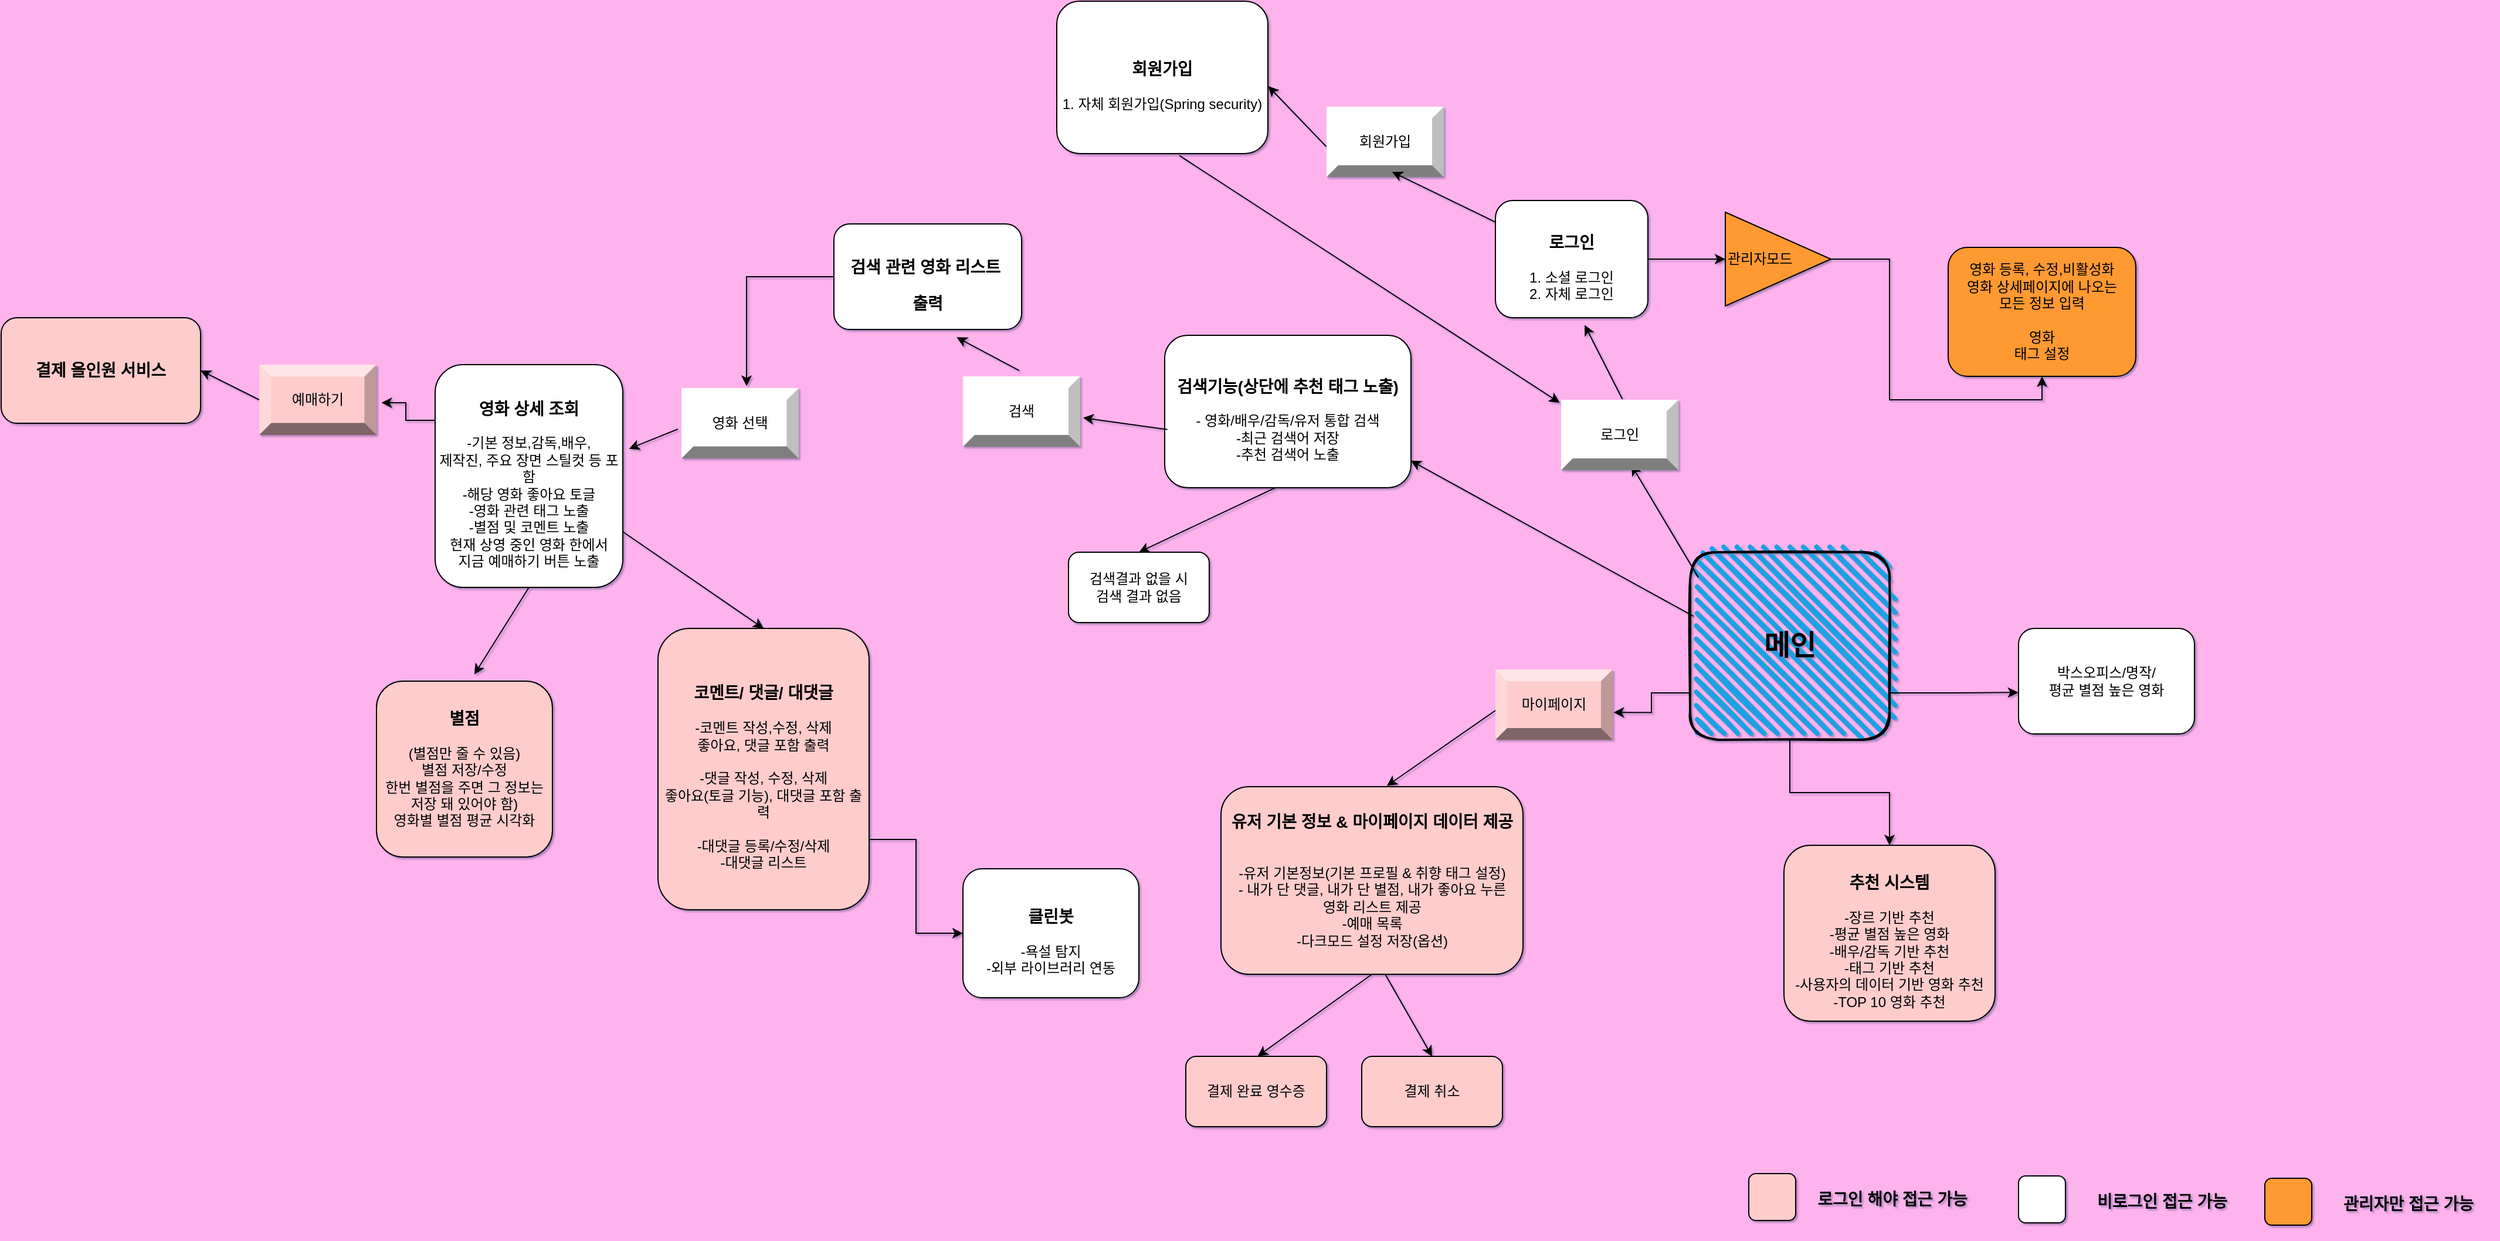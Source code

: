 <mxfile version="27.1.6">
  <diagram name="페이지-1" id="LvskHL0l8MYuoYU3aJJq">
    <mxGraphModel dx="2958" dy="857" grid="1" gridSize="10" guides="1" tooltips="1" connect="1" arrows="1" fold="1" page="1" pageScale="1" pageWidth="827" pageHeight="1169" background="#FFB3ED" math="0" shadow="1">
      <root>
        <mxCell id="0" />
        <mxCell id="1" parent="0" />
        <mxCell id="pDhgToD4BfEeac_xiC6f-8" value="" style="endArrow=classic;html=1;rounded=0;entryX=0.5;entryY=0;entryDx=0;entryDy=0;" edge="1" parent="1" target="pDhgToD4BfEeac_xiC6f-9">
          <mxGeometry width="50" height="50" relative="1" as="geometry">
            <mxPoint x="-263" y="490" as="sourcePoint" />
            <mxPoint x="-360" y="550" as="targetPoint" />
          </mxGeometry>
        </mxCell>
        <mxCell id="m5MV5VX6WgENKe0_gjv--46" value="" style="endArrow=classic;html=1;rounded=0;entryX=-0.012;entryY=0.042;entryDx=0;entryDy=0;entryPerimeter=0;exitX=0.581;exitY=1.013;exitDx=0;exitDy=0;exitPerimeter=0;" parent="1" source="m5MV5VX6WgENKe0_gjv--9" target="m5MV5VX6WgENKe0_gjv--7" edge="1">
          <mxGeometry width="50" height="50" relative="1" as="geometry">
            <mxPoint x="-350" y="300" as="sourcePoint" />
            <mxPoint x="-300" y="250" as="targetPoint" />
          </mxGeometry>
        </mxCell>
        <mxCell id="G79Pr9Nb0tBNP9RUXyT_-3" value="&lt;h3&gt;&lt;font&gt;로그인&lt;br&gt;&lt;/font&gt;&lt;/h3&gt;&lt;div&gt;&lt;span style=&quot;background-color: transparent; color: light-dark(rgb(0, 0, 0), rgb(255, 255, 255));&quot;&gt;1. 소셜 로그인&lt;/span&gt;&lt;/div&gt;&lt;div&gt;2. 자체 로그인&lt;/div&gt;" style="rounded=1;whiteSpace=wrap;html=1;" parent="1" vertex="1">
          <mxGeometry x="-86" y="250" width="130" height="100" as="geometry" />
        </mxCell>
        <mxCell id="G79Pr9Nb0tBNP9RUXyT_-9" value="&lt;h3&gt;&lt;font&gt;검색기능(상단에 추천 태그 노출)&lt;/font&gt;&lt;/h3&gt;&lt;div&gt;- 영화/배우/감독/유저 통합 검색&lt;/div&gt;&lt;div&gt;-최근 검색어 저장&lt;/div&gt;&lt;div&gt;-추천 검색어 노출&lt;/div&gt;" style="rounded=1;whiteSpace=wrap;html=1;" parent="1" vertex="1">
          <mxGeometry x="-368" y="365" width="210" height="130" as="geometry" />
        </mxCell>
        <mxCell id="G79Pr9Nb0tBNP9RUXyT_-11" value="&lt;h3&gt;&lt;font&gt;별점&lt;/font&gt;&lt;/h3&gt;&lt;div&gt;&lt;font&gt;(별점만 줄 수 있음)&lt;/font&gt;&lt;/div&gt;&lt;div&gt;별점 저장/수정&lt;/div&gt;&lt;div&gt;한번 별점을 주면 그 정보는 저장 돼 있어야 함)&lt;/div&gt;&lt;div&gt;영화별 별점 평균 시각화&lt;/div&gt;&lt;div&gt;&lt;br&gt;&lt;/div&gt;" style="rounded=1;whiteSpace=wrap;html=1;fillColor=#FFCCCC;" parent="1" vertex="1">
          <mxGeometry x="-1040" y="660" width="150" height="150" as="geometry" />
        </mxCell>
        <mxCell id="G79Pr9Nb0tBNP9RUXyT_-12" value="&lt;h3&gt;&lt;font&gt;추천 시스템&lt;/font&gt;&lt;/h3&gt;&lt;div&gt;-장르 기반 추천&lt;/div&gt;&lt;div&gt;-평균 별점 높은 영화&lt;/div&gt;&lt;div&gt;-배우/감독 기반 추천&lt;/div&gt;&lt;div&gt;&lt;font&gt;-태그 기반 추천&lt;/font&gt;&lt;/div&gt;&lt;div&gt;&lt;font&gt;-사용자의 데이터 기반 영화 추천&lt;/font&gt;&lt;/div&gt;&lt;div&gt;-TOP 10 영화 추천&lt;/div&gt;" style="rounded=1;whiteSpace=wrap;html=1;fillColor=#FFCCCC;" parent="1" vertex="1">
          <mxGeometry x="160" y="800" width="180" height="150" as="geometry" />
        </mxCell>
        <mxCell id="G79Pr9Nb0tBNP9RUXyT_-13" value="&lt;h3&gt;&lt;font&gt;클린봇&lt;/font&gt;&lt;/h3&gt;&lt;div&gt;-욕설 탐지&lt;/div&gt;&lt;div&gt;-외부 라이브러리 연동&lt;/div&gt;" style="rounded=1;whiteSpace=wrap;html=1;" parent="1" vertex="1">
          <mxGeometry x="-540" y="820" width="150" height="110" as="geometry" />
        </mxCell>
        <mxCell id="m5MV5VX6WgENKe0_gjv--43" style="edgeStyle=orthogonalEdgeStyle;rounded=0;orthogonalLoop=1;jettySize=auto;html=1;exitX=0.5;exitY=1;exitDx=0;exitDy=0;entryX=0.5;entryY=0;entryDx=0;entryDy=0;" parent="1" source="G79Pr9Nb0tBNP9RUXyT_-14" target="G79Pr9Nb0tBNP9RUXyT_-12" edge="1">
          <mxGeometry relative="1" as="geometry" />
        </mxCell>
        <mxCell id="G79Pr9Nb0tBNP9RUXyT_-14" value="&lt;h1&gt;메인&lt;/h1&gt;" style="rounded=1;whiteSpace=wrap;html=1;strokeWidth=2;fillWeight=4;hachureGap=8;hachureAngle=45;fillColor=#1ba1e2;sketch=1;" parent="1" vertex="1">
          <mxGeometry x="80" y="550" width="170" height="160" as="geometry" />
        </mxCell>
        <mxCell id="G79Pr9Nb0tBNP9RUXyT_-15" value="" style="endArrow=classic;html=1;rounded=0;exitX=0.041;exitY=0.134;exitDx=0;exitDy=0;exitPerimeter=0;entryX=0.599;entryY=0.928;entryDx=0;entryDy=0;entryPerimeter=0;" parent="1" source="G79Pr9Nb0tBNP9RUXyT_-14" target="m5MV5VX6WgENKe0_gjv--7" edge="1">
          <mxGeometry width="50" height="50" relative="1" as="geometry">
            <mxPoint x="-40" y="490" as="sourcePoint" />
            <mxPoint x="50" y="480" as="targetPoint" />
          </mxGeometry>
        </mxCell>
        <mxCell id="G79Pr9Nb0tBNP9RUXyT_-16" value="" style="endArrow=classic;html=1;rounded=0;entryX=0.999;entryY=0.822;entryDx=0;entryDy=0;entryPerimeter=0;exitX=0.018;exitY=0.342;exitDx=0;exitDy=0;exitPerimeter=0;" parent="1" source="G79Pr9Nb0tBNP9RUXyT_-14" target="G79Pr9Nb0tBNP9RUXyT_-9" edge="1">
          <mxGeometry width="50" height="50" relative="1" as="geometry">
            <mxPoint x="10" y="600" as="sourcePoint" />
            <mxPoint x="60" y="550" as="targetPoint" />
          </mxGeometry>
        </mxCell>
        <mxCell id="G79Pr9Nb0tBNP9RUXyT_-17" value="영화 등록, 수정,비활성화&lt;br&gt;영화 상세페이지에 나오는&lt;div&gt;모든 정보 입력&lt;/div&gt;&lt;div&gt;&lt;br&gt;&lt;/div&gt;&lt;div&gt;영화&lt;div&gt;태그 설정&lt;/div&gt;&lt;/div&gt;" style="rounded=1;whiteSpace=wrap;html=1;fillColor=#FF9933;" parent="1" vertex="1">
          <mxGeometry x="300" y="290" width="160" height="110" as="geometry" />
        </mxCell>
        <mxCell id="m5MV5VX6WgENKe0_gjv--1" value="&lt;h3&gt;영화 상세 조회&lt;/h3&gt;&lt;div&gt;-기본 정보,감독,배우,&lt;/div&gt;&lt;div&gt;제작진, 주요 장면 스틸컷 등 포함&lt;/div&gt;&lt;div&gt;-해당 영화 좋아요 토글&lt;/div&gt;&lt;div&gt;-영화 관련 태그 노출&lt;/div&gt;&lt;div&gt;-별점 및 코멘트 노출&lt;/div&gt;&lt;div&gt;현재 상영 중인 영화 한에서&lt;/div&gt;&lt;div&gt;지금 예매하기 버튼 노출&lt;/div&gt;" style="rounded=1;whiteSpace=wrap;html=1;" parent="1" vertex="1">
          <mxGeometry x="-990" y="390" width="160" height="190" as="geometry" />
        </mxCell>
        <mxCell id="m5MV5VX6WgENKe0_gjv--3" value="박스오피스/명작/&lt;div&gt;평균 별점 높은 영화&lt;/div&gt;" style="rounded=1;whiteSpace=wrap;html=1;" parent="1" vertex="1">
          <mxGeometry x="360" y="615" width="150" height="90" as="geometry" />
        </mxCell>
        <mxCell id="m5MV5VX6WgENKe0_gjv--42" style="edgeStyle=orthogonalEdgeStyle;rounded=0;orthogonalLoop=1;jettySize=auto;html=1;exitX=1;exitY=0.75;exitDx=0;exitDy=0;entryX=0;entryY=0.5;entryDx=0;entryDy=0;" parent="1" source="m5MV5VX6WgENKe0_gjv--4" target="G79Pr9Nb0tBNP9RUXyT_-13" edge="1">
          <mxGeometry relative="1" as="geometry" />
        </mxCell>
        <mxCell id="m5MV5VX6WgENKe0_gjv--4" value="&lt;h3&gt;코멘트/ 댓글/ 대댓글&lt;/h3&gt;&lt;div&gt;-코멘트 작성,&lt;span style=&quot;background-color: transparent; color: light-dark(rgb(0, 0, 0), rgb(255, 255, 255));&quot;&gt;수정, 삭제&lt;/span&gt;&lt;/div&gt;&lt;div&gt;좋아요, 댓글 포함 출력&lt;/div&gt;&lt;div&gt;&lt;br&gt;&lt;/div&gt;&lt;div&gt;-댓글 작성, 수정, 삭제&lt;/div&gt;&lt;div&gt;&lt;span style=&quot;background-color: transparent; color: light-dark(rgb(0, 0, 0), rgb(255, 255, 255));&quot;&gt;좋아요(토글 기능)&lt;/span&gt;, 대댓글 포함 출력&lt;/div&gt;&lt;div&gt;&lt;br&gt;&lt;/div&gt;&lt;div&gt;-대댓글 등록/수정/삭제&lt;/div&gt;&lt;div&gt;-대댓글 리스트&lt;/div&gt;" style="rounded=1;whiteSpace=wrap;html=1;fillColor=#FFCCCC;" parent="1" vertex="1">
          <mxGeometry x="-800" y="615" width="180" height="240" as="geometry" />
        </mxCell>
        <mxCell id="m5MV5VX6WgENKe0_gjv--5" value="&lt;h3&gt;유저 기본 정보 &amp;amp; 마이페이지 데이터 제공&lt;/h3&gt;&lt;div&gt;&lt;br&gt;&lt;/div&gt;&lt;div&gt;-유저 기본정보(기본 프로필 &amp;amp; 취향 태그 설정)&lt;/div&gt;&lt;div&gt;- 내가 단 댓글, 내가 단 별점, 내가 좋아요 누른&lt;/div&gt;&lt;div&gt;영화 리스트 제공&lt;/div&gt;&lt;div&gt;-예매 목록&lt;/div&gt;&lt;div&gt;-다크모드 설정 저장(옵션)&lt;/div&gt;&lt;div&gt;&lt;br&gt;&lt;/div&gt;" style="rounded=1;whiteSpace=wrap;html=1;fillColor=#FFCCCC;" parent="1" vertex="1">
          <mxGeometry x="-320" y="750" width="257.5" height="160" as="geometry" />
        </mxCell>
        <mxCell id="m5MV5VX6WgENKe0_gjv--6" value="&lt;h3&gt;결제 올인원 서비스&lt;/h3&gt;" style="rounded=1;whiteSpace=wrap;html=1;fillColor=#FFCCCC;" parent="1" vertex="1">
          <mxGeometry x="-1360" y="350" width="170" height="90" as="geometry" />
        </mxCell>
        <mxCell id="m5MV5VX6WgENKe0_gjv--7" value="로그인" style="labelPosition=center;verticalLabelPosition=middle;align=center;html=1;shape=mxgraph.basic.shaded_button;dx=10;fillColor=#FFFFFF;strokeColor=none;whiteSpace=wrap;" parent="1" vertex="1">
          <mxGeometry x="-30" y="420" width="100" height="60" as="geometry" />
        </mxCell>
        <mxCell id="m5MV5VX6WgENKe0_gjv--8" value="" style="endArrow=classic;html=1;rounded=0;exitX=0.522;exitY=-0.011;exitDx=0;exitDy=0;exitPerimeter=0;entryX=0.585;entryY=1.062;entryDx=0;entryDy=0;entryPerimeter=0;" parent="1" source="m5MV5VX6WgENKe0_gjv--7" target="G79Pr9Nb0tBNP9RUXyT_-3" edge="1">
          <mxGeometry width="50" height="50" relative="1" as="geometry">
            <mxPoint x="-110" y="550" as="sourcePoint" />
            <mxPoint x="-60" y="500" as="targetPoint" />
          </mxGeometry>
        </mxCell>
        <mxCell id="m5MV5VX6WgENKe0_gjv--9" value="&lt;h3&gt;회원가입&lt;/h3&gt;&lt;div&gt;&lt;div&gt;1. 자체 회원가입(Spring security)&lt;/div&gt;&lt;/div&gt;" style="rounded=1;whiteSpace=wrap;html=1;" parent="1" vertex="1">
          <mxGeometry x="-460" y="80" width="180" height="130" as="geometry" />
        </mxCell>
        <mxCell id="m5MV5VX6WgENKe0_gjv--10" value="회원가입" style="labelPosition=center;verticalLabelPosition=middle;align=center;html=1;shape=mxgraph.basic.shaded_button;dx=10;fillColor=#FFFFFF;strokeColor=none;whiteSpace=wrap;" parent="1" vertex="1">
          <mxGeometry x="-230" y="170" width="100" height="60" as="geometry" />
        </mxCell>
        <mxCell id="m5MV5VX6WgENKe0_gjv--11" value="" style="endArrow=classic;html=1;rounded=0;entryX=0.559;entryY=0.927;entryDx=0;entryDy=0;entryPerimeter=0;" parent="1" source="G79Pr9Nb0tBNP9RUXyT_-3" target="m5MV5VX6WgENKe0_gjv--10" edge="1">
          <mxGeometry width="50" height="50" relative="1" as="geometry">
            <mxPoint x="-210" y="260" as="sourcePoint" />
            <mxPoint x="-160" y="210" as="targetPoint" />
          </mxGeometry>
        </mxCell>
        <mxCell id="m5MV5VX6WgENKe0_gjv--12" value="" style="endArrow=classic;html=1;rounded=0;entryX=1.001;entryY=0.557;entryDx=0;entryDy=0;exitX=-0.002;exitY=0.568;exitDx=0;exitDy=0;exitPerimeter=0;entryPerimeter=0;" parent="1" source="m5MV5VX6WgENKe0_gjv--10" target="m5MV5VX6WgENKe0_gjv--9" edge="1">
          <mxGeometry width="50" height="50" relative="1" as="geometry">
            <mxPoint x="-210" y="170" as="sourcePoint" />
            <mxPoint x="-60" y="140" as="targetPoint" />
          </mxGeometry>
        </mxCell>
        <mxCell id="m5MV5VX6WgENKe0_gjv--13" value="" style="endArrow=classic;html=1;rounded=0;exitX=0.011;exitY=0.618;exitDx=0;exitDy=0;exitPerimeter=0;entryX=1.024;entryY=0.589;entryDx=0;entryDy=0;entryPerimeter=0;" parent="1" source="G79Pr9Nb0tBNP9RUXyT_-9" target="m5MV5VX6WgENKe0_gjv--18" edge="1">
          <mxGeometry width="50" height="50" relative="1" as="geometry">
            <mxPoint x="-490" y="550" as="sourcePoint" />
            <mxPoint x="-440" y="500" as="targetPoint" />
          </mxGeometry>
        </mxCell>
        <mxCell id="m5MV5VX6WgENKe0_gjv--14" value="" style="endArrow=classic;html=1;rounded=0;exitX=0.5;exitY=1;exitDx=0;exitDy=0;entryX=0.556;entryY=-0.038;entryDx=0;entryDy=0;entryPerimeter=0;" parent="1" source="m5MV5VX6WgENKe0_gjv--1" target="G79Pr9Nb0tBNP9RUXyT_-11" edge="1">
          <mxGeometry width="50" height="50" relative="1" as="geometry">
            <mxPoint x="-510" y="600" as="sourcePoint" />
            <mxPoint x="-460" y="550" as="targetPoint" />
          </mxGeometry>
        </mxCell>
        <mxCell id="m5MV5VX6WgENKe0_gjv--15" value="영화 선택" style="labelPosition=center;verticalLabelPosition=middle;align=center;html=1;shape=mxgraph.basic.shaded_button;dx=10.26;fillColor=#FFFFFF;strokeColor=none;whiteSpace=wrap;" parent="1" vertex="1">
          <mxGeometry x="-780" y="410" width="100" height="60" as="geometry" />
        </mxCell>
        <mxCell id="m5MV5VX6WgENKe0_gjv--22" value="" style="edgeStyle=orthogonalEdgeStyle;rounded=0;orthogonalLoop=1;jettySize=auto;html=1;entryX=0.555;entryY=-0.029;entryDx=0;entryDy=0;entryPerimeter=0;" parent="1" source="m5MV5VX6WgENKe0_gjv--16" target="m5MV5VX6WgENKe0_gjv--15" edge="1">
          <mxGeometry relative="1" as="geometry">
            <mxPoint x="-770" y="315" as="targetPoint" />
          </mxGeometry>
        </mxCell>
        <mxCell id="m5MV5VX6WgENKe0_gjv--16" value="&lt;br&gt;&lt;h3&gt;검색 관련 영화 리스트&amp;nbsp;&lt;/h3&gt;&lt;h3&gt;출력&lt;/h3&gt;" style="rounded=1;whiteSpace=wrap;html=1;" parent="1" vertex="1">
          <mxGeometry x="-650" y="270" width="160" height="90" as="geometry" />
        </mxCell>
        <mxCell id="m5MV5VX6WgENKe0_gjv--19" value="" style="endArrow=classic;html=1;rounded=0;entryX=0.654;entryY=1.074;entryDx=0;entryDy=0;entryPerimeter=0;exitX=0.48;exitY=-0.082;exitDx=0;exitDy=0;exitPerimeter=0;" parent="1" source="m5MV5VX6WgENKe0_gjv--18" target="m5MV5VX6WgENKe0_gjv--16" edge="1">
          <mxGeometry width="50" height="50" relative="1" as="geometry">
            <mxPoint x="-430" y="420" as="sourcePoint" />
            <mxPoint x="-380" y="370" as="targetPoint" />
          </mxGeometry>
        </mxCell>
        <mxCell id="m5MV5VX6WgENKe0_gjv--23" value="" style="endArrow=classic;html=1;rounded=0;entryX=1.033;entryY=0.378;entryDx=0;entryDy=0;entryPerimeter=0;" parent="1" target="m5MV5VX6WgENKe0_gjv--1" edge="1">
          <mxGeometry width="50" height="50" relative="1" as="geometry">
            <mxPoint x="-783" y="445" as="sourcePoint" />
            <mxPoint x="-733" y="395" as="targetPoint" />
          </mxGeometry>
        </mxCell>
        <mxCell id="m5MV5VX6WgENKe0_gjv--24" value="" style="endArrow=classic;html=1;rounded=0;entryX=0.5;entryY=0;entryDx=0;entryDy=0;exitX=1;exitY=0.75;exitDx=0;exitDy=0;" parent="1" source="m5MV5VX6WgENKe0_gjv--1" target="m5MV5VX6WgENKe0_gjv--4" edge="1">
          <mxGeometry width="50" height="50" relative="1" as="geometry">
            <mxPoint x="-920" y="540" as="sourcePoint" />
            <mxPoint x="-870" y="490" as="targetPoint" />
          </mxGeometry>
        </mxCell>
        <mxCell id="m5MV5VX6WgENKe0_gjv--27" value="" style="endArrow=classic;html=1;rounded=0;" parent="1" target="m5MV5VX6WgENKe0_gjv--28" edge="1">
          <mxGeometry width="50" height="50" relative="1" as="geometry">
            <mxPoint x="44" y="300" as="sourcePoint" />
            <mxPoint x="130" y="310" as="targetPoint" />
          </mxGeometry>
        </mxCell>
        <mxCell id="pDhgToD4BfEeac_xiC6f-10" style="edgeStyle=orthogonalEdgeStyle;rounded=0;orthogonalLoop=1;jettySize=auto;html=1;exitX=1;exitY=0.5;exitDx=0;exitDy=0;entryX=0.5;entryY=1;entryDx=0;entryDy=0;" edge="1" parent="1" source="m5MV5VX6WgENKe0_gjv--28" target="G79Pr9Nb0tBNP9RUXyT_-17">
          <mxGeometry relative="1" as="geometry" />
        </mxCell>
        <mxCell id="m5MV5VX6WgENKe0_gjv--28" value="관리자모드" style="triangle;whiteSpace=wrap;html=1;align=left;fillColor=#FF9933;" parent="1" vertex="1">
          <mxGeometry x="110" y="260" width="90" height="80" as="geometry" />
        </mxCell>
        <mxCell id="m5MV5VX6WgENKe0_gjv--35" value="예매하기" style="labelPosition=center;verticalLabelPosition=middle;align=center;html=1;shape=mxgraph.basic.shaded_button;dx=10.26;fillColor=#FFCCCC;strokeColor=none;whiteSpace=wrap;" parent="1" vertex="1">
          <mxGeometry x="-1140" y="390" width="100" height="60" as="geometry" />
        </mxCell>
        <mxCell id="m5MV5VX6WgENKe0_gjv--36" style="edgeStyle=orthogonalEdgeStyle;rounded=0;orthogonalLoop=1;jettySize=auto;html=1;exitX=0;exitY=0.25;exitDx=0;exitDy=0;entryX=1.042;entryY=0.541;entryDx=0;entryDy=0;entryPerimeter=0;" parent="1" source="m5MV5VX6WgENKe0_gjv--1" target="m5MV5VX6WgENKe0_gjv--35" edge="1">
          <mxGeometry relative="1" as="geometry">
            <Array as="points">
              <mxPoint x="-1015" y="437" />
              <mxPoint x="-1015" y="423" />
            </Array>
          </mxGeometry>
        </mxCell>
        <mxCell id="m5MV5VX6WgENKe0_gjv--37" value="" style="endArrow=classic;html=1;rounded=0;entryX=1;entryY=0.5;entryDx=0;entryDy=0;" parent="1" target="m5MV5VX6WgENKe0_gjv--6" edge="1">
          <mxGeometry width="50" height="50" relative="1" as="geometry">
            <mxPoint x="-1140" y="420" as="sourcePoint" />
            <mxPoint x="-1090" y="370" as="targetPoint" />
          </mxGeometry>
        </mxCell>
        <mxCell id="m5MV5VX6WgENKe0_gjv--41" style="edgeStyle=orthogonalEdgeStyle;rounded=0;orthogonalLoop=1;jettySize=auto;html=1;exitX=1;exitY=0.75;exitDx=0;exitDy=0;entryX=-0.001;entryY=0.607;entryDx=0;entryDy=0;entryPerimeter=0;" parent="1" source="G79Pr9Nb0tBNP9RUXyT_-14" target="m5MV5VX6WgENKe0_gjv--3" edge="1">
          <mxGeometry relative="1" as="geometry" />
        </mxCell>
        <mxCell id="m5MV5VX6WgENKe0_gjv--18" value="검색" style="labelPosition=center;verticalLabelPosition=middle;align=center;html=1;shape=mxgraph.basic.shaded_button;dx=10;fillColor=#FFFFFF;strokeColor=none;whiteSpace=wrap;" parent="1" vertex="1">
          <mxGeometry x="-540" y="400" width="100" height="60" as="geometry" />
        </mxCell>
        <mxCell id="m5MV5VX6WgENKe0_gjv--48" value="마이페이지" style="labelPosition=center;verticalLabelPosition=middle;align=center;html=1;shape=mxgraph.basic.shaded_button;dx=10;fillColor=#FFCCCC;strokeColor=none;whiteSpace=wrap;" parent="1" vertex="1">
          <mxGeometry x="-86" y="650" width="100" height="60" as="geometry" />
        </mxCell>
        <mxCell id="m5MV5VX6WgENKe0_gjv--49" style="edgeStyle=orthogonalEdgeStyle;rounded=0;orthogonalLoop=1;jettySize=auto;html=1;exitX=0;exitY=0.75;exitDx=0;exitDy=0;entryX=1.007;entryY=0.611;entryDx=0;entryDy=0;entryPerimeter=0;" parent="1" source="G79Pr9Nb0tBNP9RUXyT_-14" target="m5MV5VX6WgENKe0_gjv--48" edge="1">
          <mxGeometry relative="1" as="geometry" />
        </mxCell>
        <mxCell id="m5MV5VX6WgENKe0_gjv--50" value="" style="endArrow=classic;html=1;rounded=0;entryX=0.549;entryY=-0.004;entryDx=0;entryDy=0;entryPerimeter=0;" parent="1" target="m5MV5VX6WgENKe0_gjv--5" edge="1">
          <mxGeometry width="50" height="50" relative="1" as="geometry">
            <mxPoint x="-86" y="685" as="sourcePoint" />
            <mxPoint x="-200" y="740" as="targetPoint" />
          </mxGeometry>
        </mxCell>
        <mxCell id="pDhgToD4BfEeac_xiC6f-2" value="" style="rounded=1;whiteSpace=wrap;html=1;fillColor=#FFCCCC;" vertex="1" parent="1">
          <mxGeometry x="130" y="1080" width="40" height="40" as="geometry" />
        </mxCell>
        <mxCell id="pDhgToD4BfEeac_xiC6f-3" value="&lt;h3&gt;로그인 해야 접근 가능&lt;/h3&gt;" style="rounded=1;whiteSpace=wrap;html=1;fillColor=none;strokeColor=none;shadow=1;" vertex="1" parent="1">
          <mxGeometry x="185" y="1082" width="135" height="40" as="geometry" />
        </mxCell>
        <mxCell id="pDhgToD4BfEeac_xiC6f-4" value="" style="rounded=1;whiteSpace=wrap;html=1;fillColor=#FFFFFF;" vertex="1" parent="1">
          <mxGeometry x="360" y="1082" width="40" height="40" as="geometry" />
        </mxCell>
        <mxCell id="pDhgToD4BfEeac_xiC6f-5" value="&lt;h3&gt;비로그인 접근 가능&lt;/h3&gt;" style="rounded=1;whiteSpace=wrap;html=1;fillColor=none;strokeColor=none;shadow=1;" vertex="1" parent="1">
          <mxGeometry x="415" y="1084" width="135" height="40" as="geometry" />
        </mxCell>
        <mxCell id="pDhgToD4BfEeac_xiC6f-6" value="" style="rounded=1;whiteSpace=wrap;html=1;fillColor=#FF9933;" vertex="1" parent="1">
          <mxGeometry x="570" y="1084" width="40" height="40" as="geometry" />
        </mxCell>
        <mxCell id="pDhgToD4BfEeac_xiC6f-7" value="&lt;h3&gt;관리자만 접근 가능&lt;/h3&gt;" style="rounded=1;whiteSpace=wrap;html=1;fillColor=none;strokeColor=none;shadow=1;" vertex="1" parent="1">
          <mxGeometry x="625" y="1086" width="135" height="40" as="geometry" />
        </mxCell>
        <mxCell id="pDhgToD4BfEeac_xiC6f-9" value="검색결과 없을 시&lt;div&gt;검색 결과 없음&lt;/div&gt;" style="rounded=1;whiteSpace=wrap;html=1;" vertex="1" parent="1">
          <mxGeometry x="-450" y="550" width="120" height="60" as="geometry" />
        </mxCell>
        <mxCell id="pDhgToD4BfEeac_xiC6f-13" value="" style="endArrow=classic;html=1;rounded=0;exitX=0.5;exitY=1;exitDx=0;exitDy=0;" edge="1" parent="1" source="m5MV5VX6WgENKe0_gjv--5">
          <mxGeometry width="50" height="50" relative="1" as="geometry">
            <mxPoint x="-320.0" y="676.67" as="sourcePoint" />
            <mxPoint x="-288.823" y="980.0" as="targetPoint" />
            <Array as="points" />
          </mxGeometry>
        </mxCell>
        <mxCell id="pDhgToD4BfEeac_xiC6f-14" value="결제 완료 영수증" style="rounded=1;whiteSpace=wrap;html=1;fillColor=#FFCCCC;" vertex="1" parent="1">
          <mxGeometry x="-350" y="980" width="120" height="60" as="geometry" />
        </mxCell>
        <mxCell id="pDhgToD4BfEeac_xiC6f-15" value="결제 취소" style="rounded=1;whiteSpace=wrap;html=1;fillColor=#FFCCCC;" vertex="1" parent="1">
          <mxGeometry x="-200" y="980" width="120" height="60" as="geometry" />
        </mxCell>
        <mxCell id="pDhgToD4BfEeac_xiC6f-16" value="" style="endArrow=classic;html=1;rounded=0;entryX=0.5;entryY=0;entryDx=0;entryDy=0;" edge="1" parent="1" target="pDhgToD4BfEeac_xiC6f-15">
          <mxGeometry width="50" height="50" relative="1" as="geometry">
            <mxPoint x="-180" y="910" as="sourcePoint" />
            <mxPoint x="-130" y="860" as="targetPoint" />
          </mxGeometry>
        </mxCell>
      </root>
    </mxGraphModel>
  </diagram>
</mxfile>
